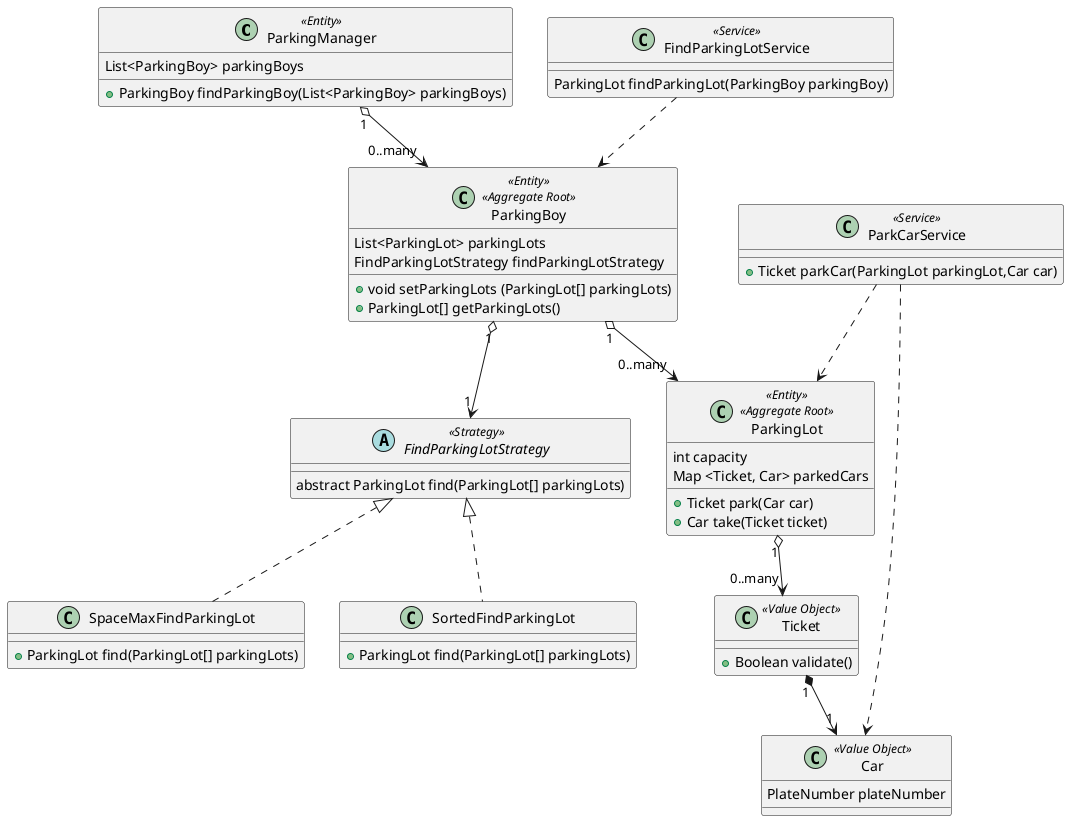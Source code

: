 @startuml


Class ParkingManager <<Entity>> {
List<ParkingBoy> parkingBoys

+ ParkingBoy findParkingBoy(List<ParkingBoy> parkingBoys)
}

Class ParkingBoy << Entity >> <<Aggregate Root>> {
  List<ParkingLot> parkingLots
  FindParkingLotStrategy findParkingLotStrategy

  + void setParkingLots (ParkingLot[] parkingLots)
  + ParkingLot[] getParkingLots()
}

class ParkingLot << Entity >> <<Aggregate Root>> {
  int capacity
  Map <Ticket, Car> parkedCars

  + Ticket park(Car car)
  + Car take(Ticket ticket)
}

Class Car << Value Object >> {
    PlateNumber plateNumber
}

Class Ticket << Value Object >> {
  + Boolean validate()
}

class FindParkingLotService <<Service>> {
ParkingLot findParkingLot(ParkingBoy parkingBoy)
}

class ParkCarService <<Service>> {
+ Ticket parkCar(ParkingLot parkingLot,Car car)
}

abstract class FindParkingLotStrategy <<Strategy>> {
abstract ParkingLot find(ParkingLot[] parkingLots)
}

Class SortedFindParkingLot{
+ParkingLot find(ParkingLot[] parkingLots)
}

Class SpaceMaxFindParkingLot{
+ParkingLot find(ParkingLot[] parkingLots)
}

FindParkingLotStrategy  <|.. SortedFindParkingLot
FindParkingLotStrategy  <|.. SpaceMaxFindParkingLot
ParkingManager "1" o--> "0..many" ParkingBoy
Ticket "1" *--> "1" Car
ParkingLot "1" o--> "0..many" Ticket
ParkingBoy "1" o--> "0..many" ParkingLot
ParkingBoy "1" o--> "1" FindParkingLotStrategy
FindParkingLotService ..> ParkingBoy
ParkCarService ..> ParkingLot
ParkCarService ..> Car

@enduml